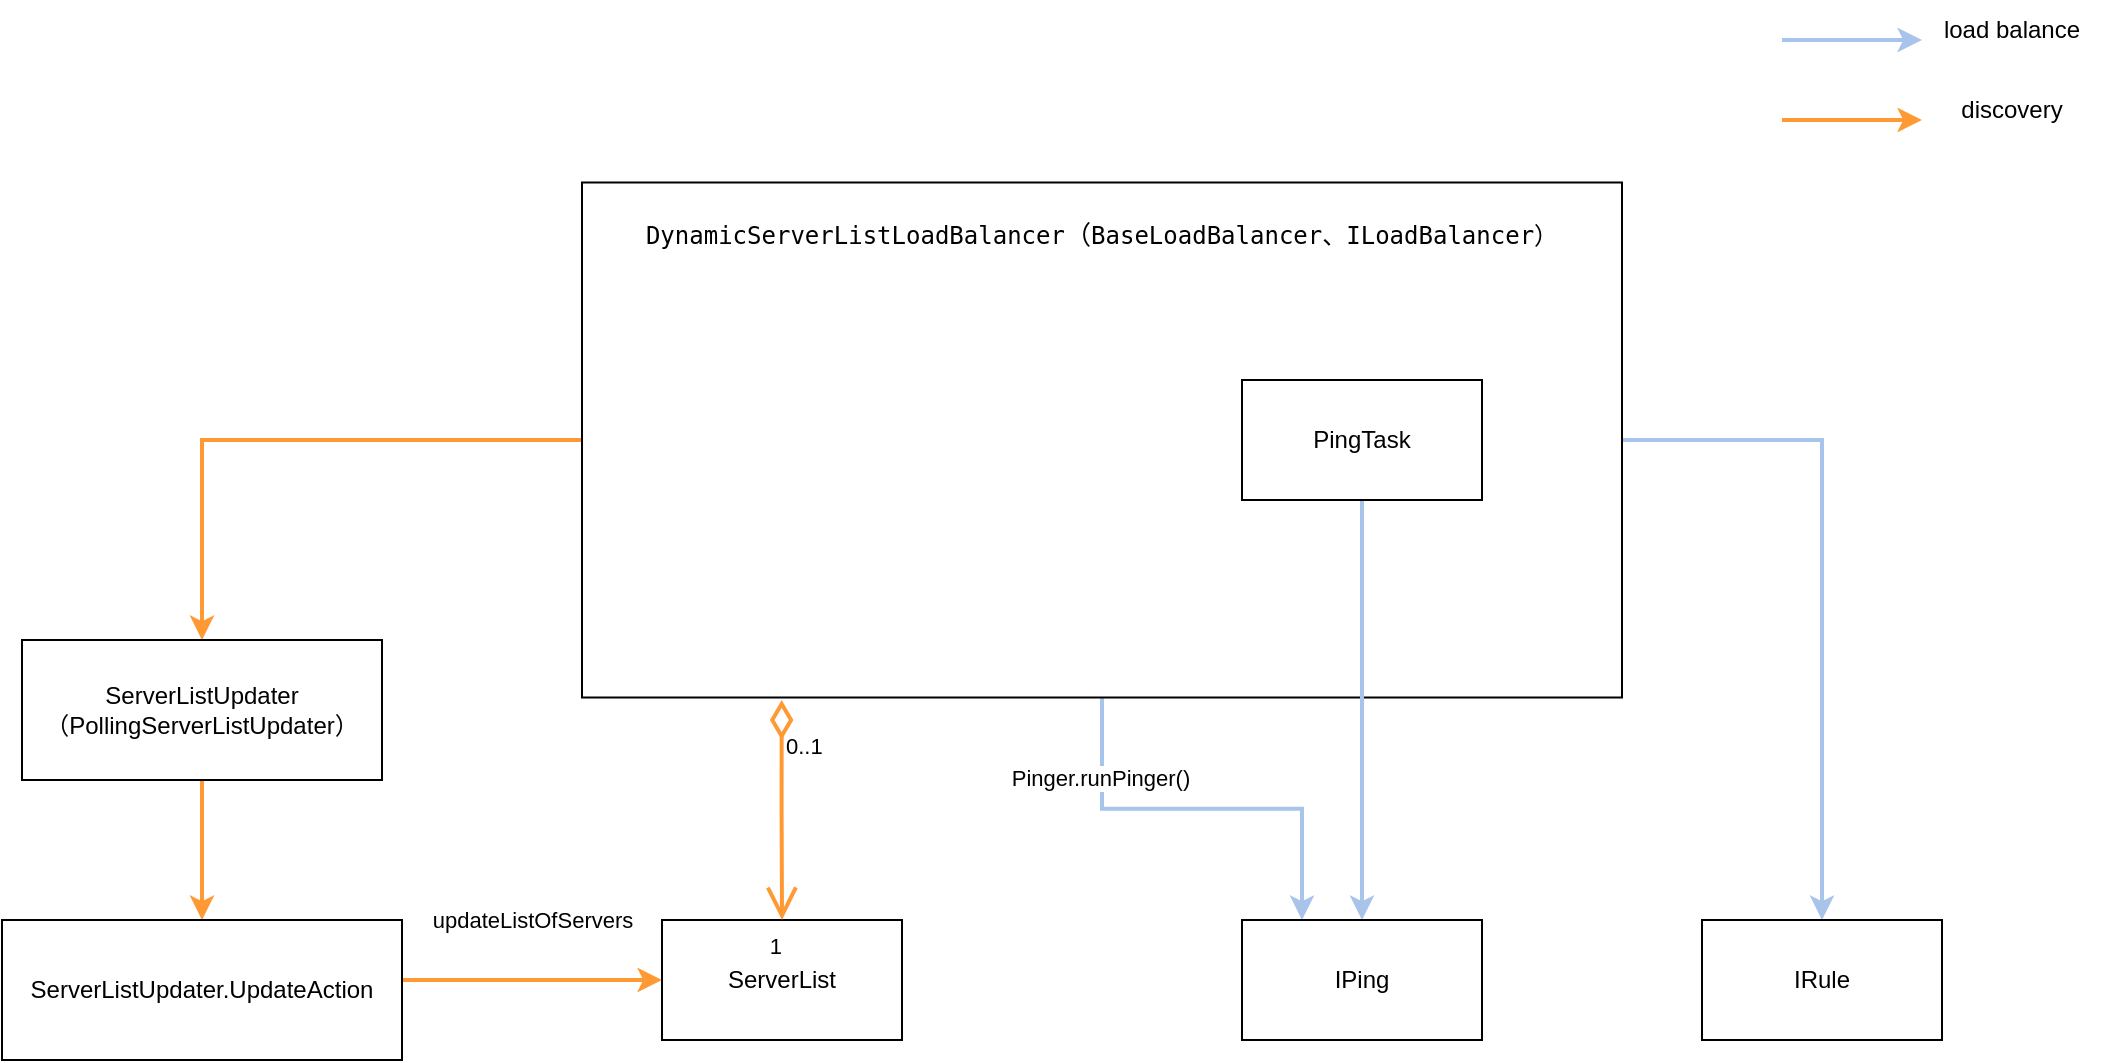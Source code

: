 <mxfile version="20.3.3" type="device"><diagram id="Yt-SZo4pZX1n0F0EZfG2" name="第 1 页"><mxGraphModel dx="2197" dy="767" grid="1" gridSize="10" guides="1" tooltips="1" connect="1" arrows="1" fold="1" page="1" pageScale="1" pageWidth="827" pageHeight="1169" math="0" shadow="0"><root><mxCell id="0"/><mxCell id="1" parent="0"/><mxCell id="L9XgIxHIZ95QXnzCmFU2-7" style="edgeStyle=orthogonalEdgeStyle;rounded=0;orthogonalLoop=1;jettySize=auto;html=1;entryX=0.25;entryY=0;entryDx=0;entryDy=0;fontColor=default;strokeColor=#A9C4EB;strokeWidth=2;fillColor=#ffe6cc;" parent="1" source="L9XgIxHIZ95QXnzCmFU2-1" target="L9XgIxHIZ95QXnzCmFU2-4" edge="1"><mxGeometry relative="1" as="geometry"/></mxCell><mxCell id="fyIwyunAjIzla1I2pysB-11" value="Pinger.runPinger()" style="edgeLabel;html=1;align=center;verticalAlign=middle;resizable=0;points=[];" vertex="1" connectable="0" parent="L9XgIxHIZ95QXnzCmFU2-7"><mxGeometry x="-0.628" y="-1" relative="1" as="geometry"><mxPoint as="offset"/></mxGeometry></mxCell><mxCell id="L9XgIxHIZ95QXnzCmFU2-8" style="edgeStyle=orthogonalEdgeStyle;rounded=0;orthogonalLoop=1;jettySize=auto;html=1;fontColor=default;strokeColor=#A9C4EB;strokeWidth=2;fillColor=#ffe6cc;" parent="1" source="L9XgIxHIZ95QXnzCmFU2-1" target="L9XgIxHIZ95QXnzCmFU2-5" edge="1"><mxGeometry relative="1" as="geometry"><Array as="points"><mxPoint x="870" y="260"/></Array></mxGeometry></mxCell><mxCell id="fyIwyunAjIzla1I2pysB-1" style="edgeStyle=orthogonalEdgeStyle;rounded=0;orthogonalLoop=1;jettySize=auto;html=1;entryX=0.5;entryY=0;entryDx=0;entryDy=0;strokeColor=#FF9933;strokeWidth=2;" edge="1" parent="1" source="L9XgIxHIZ95QXnzCmFU2-1" target="L9XgIxHIZ95QXnzCmFU2-9"><mxGeometry relative="1" as="geometry"/></mxCell><mxCell id="L9XgIxHIZ95QXnzCmFU2-1" value="&lt;pre style=&quot;&quot;&gt;DynamicServerListLoadBalancer&lt;font style=&quot;background-color: initial;&quot; face=&quot;JetBrains Mono, monospace&quot;&gt;&lt;span style=&quot;font-size: 13.067px;&quot;&gt;（&lt;/span&gt;&lt;/font&gt;BaseLoadBalancer、ILoadBalancer）&lt;/pre&gt;" style="rounded=0;whiteSpace=wrap;html=1;verticalAlign=top;fontColor=default;labelBackgroundColor=none;" parent="1" vertex="1"><mxGeometry x="250" y="131.25" width="520" height="257.5" as="geometry"/></mxCell><mxCell id="L9XgIxHIZ95QXnzCmFU2-6" style="edgeStyle=orthogonalEdgeStyle;rounded=0;orthogonalLoop=1;jettySize=auto;html=1;fontColor=default;strokeColor=#A9C4EB;strokeWidth=2;fillColor=#ffe6cc;" parent="1" source="L9XgIxHIZ95QXnzCmFU2-2" target="L9XgIxHIZ95QXnzCmFU2-4" edge="1"><mxGeometry relative="1" as="geometry"/></mxCell><mxCell id="L9XgIxHIZ95QXnzCmFU2-2" value="PingTask" style="rounded=0;whiteSpace=wrap;html=1;labelBackgroundColor=none;fontColor=default;" parent="1" vertex="1"><mxGeometry x="580" y="230" width="120" height="60" as="geometry"/></mxCell><mxCell id="L9XgIxHIZ95QXnzCmFU2-4" value="IPing" style="rounded=0;whiteSpace=wrap;html=1;labelBackgroundColor=none;fontColor=default;" parent="1" vertex="1"><mxGeometry x="580" y="500" width="120" height="60" as="geometry"/></mxCell><mxCell id="L9XgIxHIZ95QXnzCmFU2-5" value="IRule" style="rounded=0;whiteSpace=wrap;html=1;labelBackgroundColor=none;fontColor=default;" parent="1" vertex="1"><mxGeometry x="810" y="500" width="120" height="60" as="geometry"/></mxCell><mxCell id="fyIwyunAjIzla1I2pysB-4" value="" style="edgeStyle=orthogonalEdgeStyle;rounded=0;orthogonalLoop=1;jettySize=auto;html=1;strokeColor=#FF9933;strokeWidth=2;" edge="1" parent="1" source="L9XgIxHIZ95QXnzCmFU2-9" target="L9XgIxHIZ95QXnzCmFU2-10"><mxGeometry relative="1" as="geometry"/></mxCell><mxCell id="L9XgIxHIZ95QXnzCmFU2-9" value="ServerListUpdater（PollingServerListUpdater）" style="rounded=0;whiteSpace=wrap;html=1;labelBackgroundColor=none;fontColor=default;" parent="1" vertex="1"><mxGeometry x="-30" y="360" width="180" height="70" as="geometry"/></mxCell><mxCell id="fyIwyunAjIzla1I2pysB-5" style="edgeStyle=orthogonalEdgeStyle;rounded=0;orthogonalLoop=1;jettySize=auto;html=1;entryX=0;entryY=0.5;entryDx=0;entryDy=0;strokeColor=#FF9933;strokeWidth=2;" edge="1" parent="1" source="L9XgIxHIZ95QXnzCmFU2-10" target="L9XgIxHIZ95QXnzCmFU2-11"><mxGeometry relative="1" as="geometry"><Array as="points"><mxPoint x="250" y="530"/><mxPoint x="250" y="530"/></Array></mxGeometry></mxCell><mxCell id="fyIwyunAjIzla1I2pysB-6" value="updateListOfServers" style="edgeLabel;html=1;align=center;verticalAlign=middle;resizable=0;points=[];" vertex="1" connectable="0" parent="fyIwyunAjIzla1I2pysB-5"><mxGeometry x="-0.28" y="2" relative="1" as="geometry"><mxPoint x="18" y="-28" as="offset"/></mxGeometry></mxCell><mxCell id="L9XgIxHIZ95QXnzCmFU2-10" value="ServerListUpdater.UpdateAction" style="rounded=0;whiteSpace=wrap;html=1;labelBackgroundColor=none;fontColor=default;" parent="1" vertex="1"><mxGeometry x="-40" y="500" width="200" height="70" as="geometry"/></mxCell><mxCell id="L9XgIxHIZ95QXnzCmFU2-11" value="ServerList" style="rounded=0;whiteSpace=wrap;html=1;labelBackgroundColor=none;fontColor=default;" parent="1" vertex="1"><mxGeometry x="290" y="500" width="120" height="60" as="geometry"/></mxCell><mxCell id="fyIwyunAjIzla1I2pysB-8" value="" style="endArrow=open;html=1;endSize=12;startArrow=diamondThin;startSize=14;startFill=0;edgeStyle=orthogonalEdgeStyle;rounded=0;exitX=0.192;exitY=1.005;exitDx=0;exitDy=0;exitPerimeter=0;strokeColor=#FF9933;strokeWidth=2;" edge="1" parent="1" source="L9XgIxHIZ95QXnzCmFU2-1" target="L9XgIxHIZ95QXnzCmFU2-11"><mxGeometry relative="1" as="geometry"><mxPoint x="220" y="500" as="sourcePoint"/><mxPoint x="380" y="500" as="targetPoint"/></mxGeometry></mxCell><mxCell id="fyIwyunAjIzla1I2pysB-9" value="0..1" style="edgeLabel;resizable=0;html=1;align=left;verticalAlign=top;" connectable="0" vertex="1" parent="fyIwyunAjIzla1I2pysB-8"><mxGeometry x="-1" relative="1" as="geometry"><mxPoint y="10" as="offset"/></mxGeometry></mxCell><mxCell id="fyIwyunAjIzla1I2pysB-10" value="1" style="edgeLabel;resizable=0;html=1;align=right;verticalAlign=top;" connectable="0" vertex="1" parent="fyIwyunAjIzla1I2pysB-8"><mxGeometry x="1" relative="1" as="geometry"/></mxCell><mxCell id="fyIwyunAjIzla1I2pysB-12" style="edgeStyle=orthogonalEdgeStyle;rounded=0;orthogonalLoop=1;jettySize=auto;html=1;fontColor=default;fillColor=#ffe6cc;strokeColor=#A9C4EB;strokeWidth=2;" edge="1" parent="1"><mxGeometry relative="1" as="geometry"><Array as="points"><mxPoint x="900" y="60"/><mxPoint x="900" y="60"/></Array><mxPoint x="850" y="60" as="sourcePoint"/><mxPoint x="920" y="60" as="targetPoint"/></mxGeometry></mxCell><mxCell id="fyIwyunAjIzla1I2pysB-13" value="load balance" style="text;html=1;strokeColor=none;fillColor=none;align=center;verticalAlign=middle;whiteSpace=wrap;rounded=0;" vertex="1" parent="1"><mxGeometry x="920" y="40" width="90" height="30" as="geometry"/></mxCell><mxCell id="fyIwyunAjIzla1I2pysB-14" style="edgeStyle=orthogonalEdgeStyle;rounded=0;orthogonalLoop=1;jettySize=auto;html=1;fontColor=default;strokeColor=#FF9933;strokeWidth=2;" edge="1" parent="1"><mxGeometry relative="1" as="geometry"><Array as="points"><mxPoint x="900" y="100"/><mxPoint x="900" y="100"/></Array><mxPoint x="850" y="100" as="sourcePoint"/><mxPoint x="920" y="100" as="targetPoint"/></mxGeometry></mxCell><mxCell id="fyIwyunAjIzla1I2pysB-15" value="discovery" style="text;html=1;strokeColor=none;fillColor=none;align=center;verticalAlign=middle;whiteSpace=wrap;rounded=0;" vertex="1" parent="1"><mxGeometry x="920" y="80" width="90" height="30" as="geometry"/></mxCell></root></mxGraphModel></diagram></mxfile>